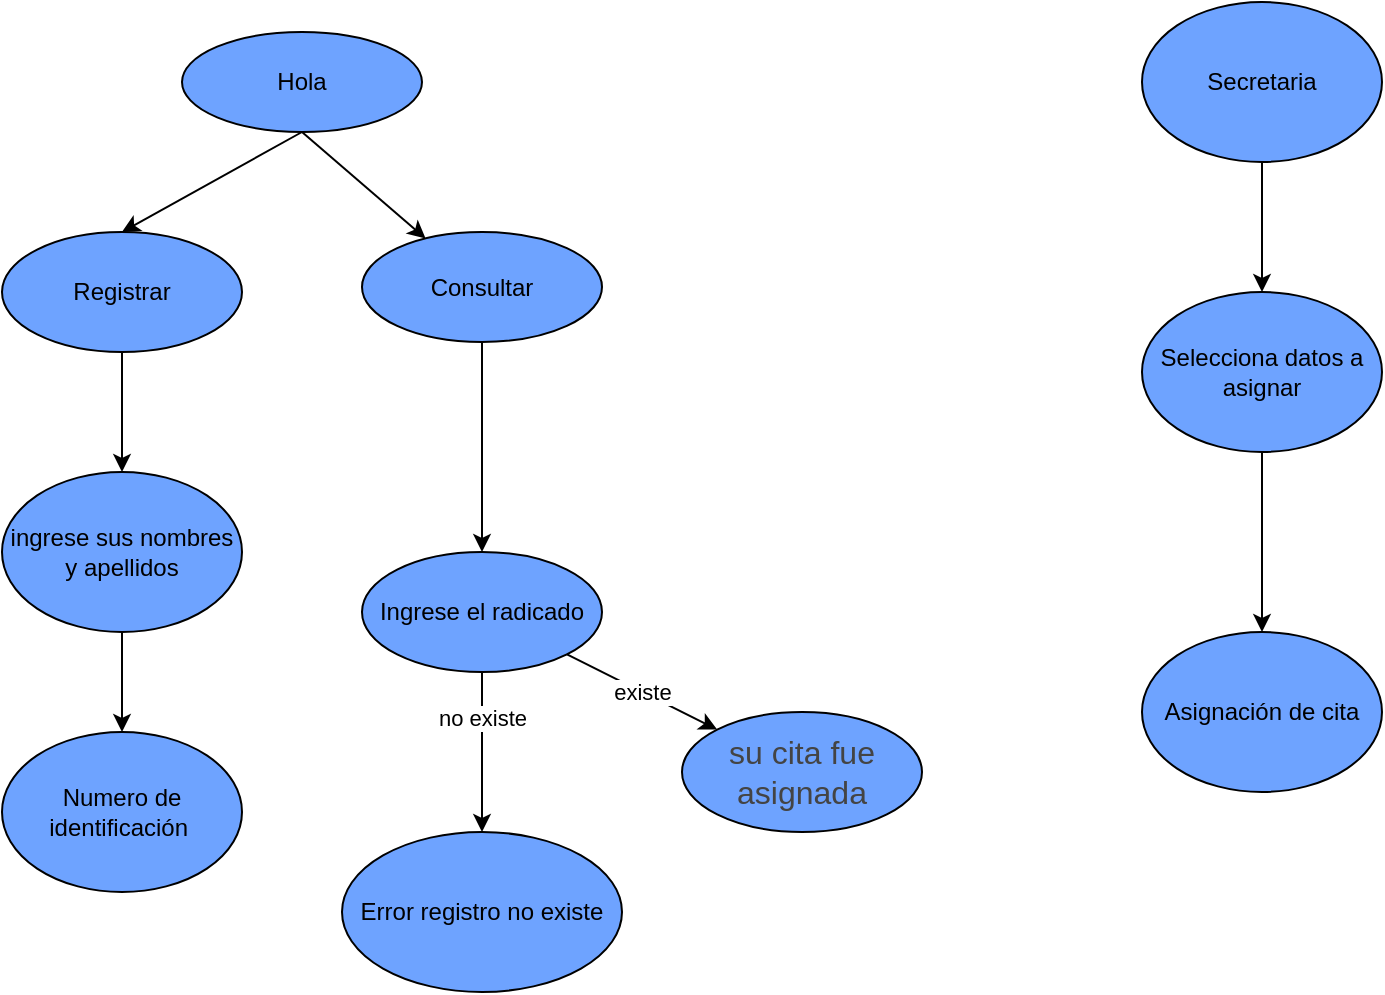 <mxfile version="15.9.4" type="device"><diagram id="BMNQA9qV_xahVVVGoZgw" name="Page-1"><mxGraphModel dx="1038" dy="579" grid="1" gridSize="10" guides="1" tooltips="1" connect="1" arrows="1" fold="1" page="1" pageScale="1" pageWidth="827" pageHeight="1169" math="0" shadow="0"><root><mxCell id="0"/><mxCell id="1" parent="0"/><mxCell id="LKVXiqw8TYYFJuA2tmsO-4" style="rounded=0;orthogonalLoop=1;jettySize=auto;html=1;exitX=0.5;exitY=1;exitDx=0;exitDy=0;entryX=0.5;entryY=0;entryDx=0;entryDy=0;fillColor=#6EA3FF;" edge="1" parent="1" source="LKVXiqw8TYYFJuA2tmsO-1" target="LKVXiqw8TYYFJuA2tmsO-3"><mxGeometry relative="1" as="geometry"/></mxCell><mxCell id="LKVXiqw8TYYFJuA2tmsO-9" style="edgeStyle=none;rounded=0;orthogonalLoop=1;jettySize=auto;html=1;exitX=0.5;exitY=1;exitDx=0;exitDy=0;fillColor=#6EA3FF;" edge="1" parent="1" source="LKVXiqw8TYYFJuA2tmsO-1" target="LKVXiqw8TYYFJuA2tmsO-2"><mxGeometry relative="1" as="geometry"/></mxCell><mxCell id="LKVXiqw8TYYFJuA2tmsO-1" value="Hola" style="ellipse;whiteSpace=wrap;html=1;fillColor=#6EA3FF;" vertex="1" parent="1"><mxGeometry x="190" y="60" width="120" height="50" as="geometry"/></mxCell><mxCell id="LKVXiqw8TYYFJuA2tmsO-14" style="edgeStyle=none;rounded=0;orthogonalLoop=1;jettySize=auto;html=1;exitX=0.5;exitY=1;exitDx=0;exitDy=0;fillColor=#6EA3FF;" edge="1" parent="1" source="LKVXiqw8TYYFJuA2tmsO-2" target="LKVXiqw8TYYFJuA2tmsO-12"><mxGeometry relative="1" as="geometry"/></mxCell><mxCell id="LKVXiqw8TYYFJuA2tmsO-15" style="edgeStyle=none;rounded=0;orthogonalLoop=1;jettySize=auto;html=1;fillColor=#6EA3FF;" edge="1" parent="1" source="LKVXiqw8TYYFJuA2tmsO-12" target="LKVXiqw8TYYFJuA2tmsO-13"><mxGeometry relative="1" as="geometry"/></mxCell><mxCell id="LKVXiqw8TYYFJuA2tmsO-17" value="existe" style="edgeLabel;html=1;align=center;verticalAlign=middle;resizable=0;points=[];fillColor=#6EA3FF;" vertex="1" connectable="0" parent="LKVXiqw8TYYFJuA2tmsO-15"><mxGeometry x="0.404" y="4" relative="1" as="geometry"><mxPoint x="-17" y="-4" as="offset"/></mxGeometry></mxCell><mxCell id="LKVXiqw8TYYFJuA2tmsO-2" value="Consultar" style="ellipse;whiteSpace=wrap;html=1;fillColor=#6EA3FF;" vertex="1" parent="1"><mxGeometry x="280" y="160" width="120" height="55" as="geometry"/></mxCell><mxCell id="LKVXiqw8TYYFJuA2tmsO-10" style="edgeStyle=none;rounded=0;orthogonalLoop=1;jettySize=auto;html=1;exitX=0.5;exitY=1;exitDx=0;exitDy=0;entryX=0.5;entryY=0;entryDx=0;entryDy=0;fillColor=#6EA3FF;" edge="1" parent="1" source="LKVXiqw8TYYFJuA2tmsO-3" target="LKVXiqw8TYYFJuA2tmsO-5"><mxGeometry relative="1" as="geometry"/></mxCell><mxCell id="LKVXiqw8TYYFJuA2tmsO-3" value="Registrar" style="ellipse;whiteSpace=wrap;html=1;fillColor=#6EA3FF;" vertex="1" parent="1"><mxGeometry x="100" y="160" width="120" height="60" as="geometry"/></mxCell><mxCell id="LKVXiqw8TYYFJuA2tmsO-11" style="edgeStyle=none;rounded=0;orthogonalLoop=1;jettySize=auto;html=1;exitX=0.5;exitY=1;exitDx=0;exitDy=0;fillColor=#6EA3FF;" edge="1" parent="1" source="LKVXiqw8TYYFJuA2tmsO-5" target="LKVXiqw8TYYFJuA2tmsO-6"><mxGeometry relative="1" as="geometry"/></mxCell><mxCell id="LKVXiqw8TYYFJuA2tmsO-5" value="ingrese sus nombres y apellidos" style="ellipse;whiteSpace=wrap;html=1;fillColor=#6EA3FF;" vertex="1" parent="1"><mxGeometry x="100" y="280" width="120" height="80" as="geometry"/></mxCell><mxCell id="LKVXiqw8TYYFJuA2tmsO-6" value="Numero de identificación&amp;nbsp;" style="ellipse;whiteSpace=wrap;html=1;fillColor=#6EA3FF;" vertex="1" parent="1"><mxGeometry x="100" y="410" width="120" height="80" as="geometry"/></mxCell><mxCell id="LKVXiqw8TYYFJuA2tmsO-18" style="edgeStyle=none;rounded=0;orthogonalLoop=1;jettySize=auto;html=1;exitX=0.5;exitY=1;exitDx=0;exitDy=0;fillColor=#6EA3FF;" edge="1" parent="1" source="LKVXiqw8TYYFJuA2tmsO-12" target="LKVXiqw8TYYFJuA2tmsO-16"><mxGeometry relative="1" as="geometry"/></mxCell><mxCell id="LKVXiqw8TYYFJuA2tmsO-19" value="no existe" style="edgeLabel;html=1;align=center;verticalAlign=middle;resizable=0;points=[];fillColor=#6EA3FF;" vertex="1" connectable="0" parent="LKVXiqw8TYYFJuA2tmsO-18"><mxGeometry x="0.768" y="3" relative="1" as="geometry"><mxPoint x="-3" y="-48" as="offset"/></mxGeometry></mxCell><mxCell id="LKVXiqw8TYYFJuA2tmsO-12" value="Ingrese el radicado" style="ellipse;whiteSpace=wrap;html=1;fillColor=#6EA3FF;" vertex="1" parent="1"><mxGeometry x="280" y="320" width="120" height="60" as="geometry"/></mxCell><mxCell id="LKVXiqw8TYYFJuA2tmsO-13" value="&lt;font color=&quot;#444444&quot;&gt;&lt;span style=&quot;font-size: 16px&quot;&gt;su cita fue asignada&lt;/span&gt;&lt;/font&gt;" style="ellipse;whiteSpace=wrap;html=1;fillColor=#6EA3FF;" vertex="1" parent="1"><mxGeometry x="440" y="400" width="120" height="60" as="geometry"/></mxCell><mxCell id="LKVXiqw8TYYFJuA2tmsO-16" value="Error registro no existe" style="ellipse;whiteSpace=wrap;html=1;fillColor=#6EA3FF;" vertex="1" parent="1"><mxGeometry x="270" y="460" width="140" height="80" as="geometry"/></mxCell><mxCell id="LKVXiqw8TYYFJuA2tmsO-22" style="edgeStyle=none;rounded=0;orthogonalLoop=1;jettySize=auto;html=1;exitX=0.5;exitY=1;exitDx=0;exitDy=0;fillColor=#6EA3FF;" edge="1" parent="1" source="LKVXiqw8TYYFJuA2tmsO-20" target="LKVXiqw8TYYFJuA2tmsO-21"><mxGeometry relative="1" as="geometry"/></mxCell><mxCell id="LKVXiqw8TYYFJuA2tmsO-20" value="Secretaria" style="ellipse;whiteSpace=wrap;html=1;labelBackgroundColor=none;fillColor=#6EA3FF;" vertex="1" parent="1"><mxGeometry x="670" y="45" width="120" height="80" as="geometry"/></mxCell><mxCell id="LKVXiqw8TYYFJuA2tmsO-24" style="edgeStyle=none;rounded=0;orthogonalLoop=1;jettySize=auto;html=1;exitX=0.5;exitY=1;exitDx=0;exitDy=0;fillColor=#6EA3FF;" edge="1" parent="1" source="LKVXiqw8TYYFJuA2tmsO-21" target="LKVXiqw8TYYFJuA2tmsO-23"><mxGeometry relative="1" as="geometry"/></mxCell><mxCell id="LKVXiqw8TYYFJuA2tmsO-21" value="Selecciona datos a asignar" style="ellipse;whiteSpace=wrap;html=1;labelBackgroundColor=none;fillColor=#6EA3FF;" vertex="1" parent="1"><mxGeometry x="670" y="190" width="120" height="80" as="geometry"/></mxCell><mxCell id="LKVXiqw8TYYFJuA2tmsO-23" value="Asignación de cita" style="ellipse;whiteSpace=wrap;html=1;labelBackgroundColor=none;fillColor=#6EA3FF;" vertex="1" parent="1"><mxGeometry x="670" y="360" width="120" height="80" as="geometry"/></mxCell></root></mxGraphModel></diagram></mxfile>